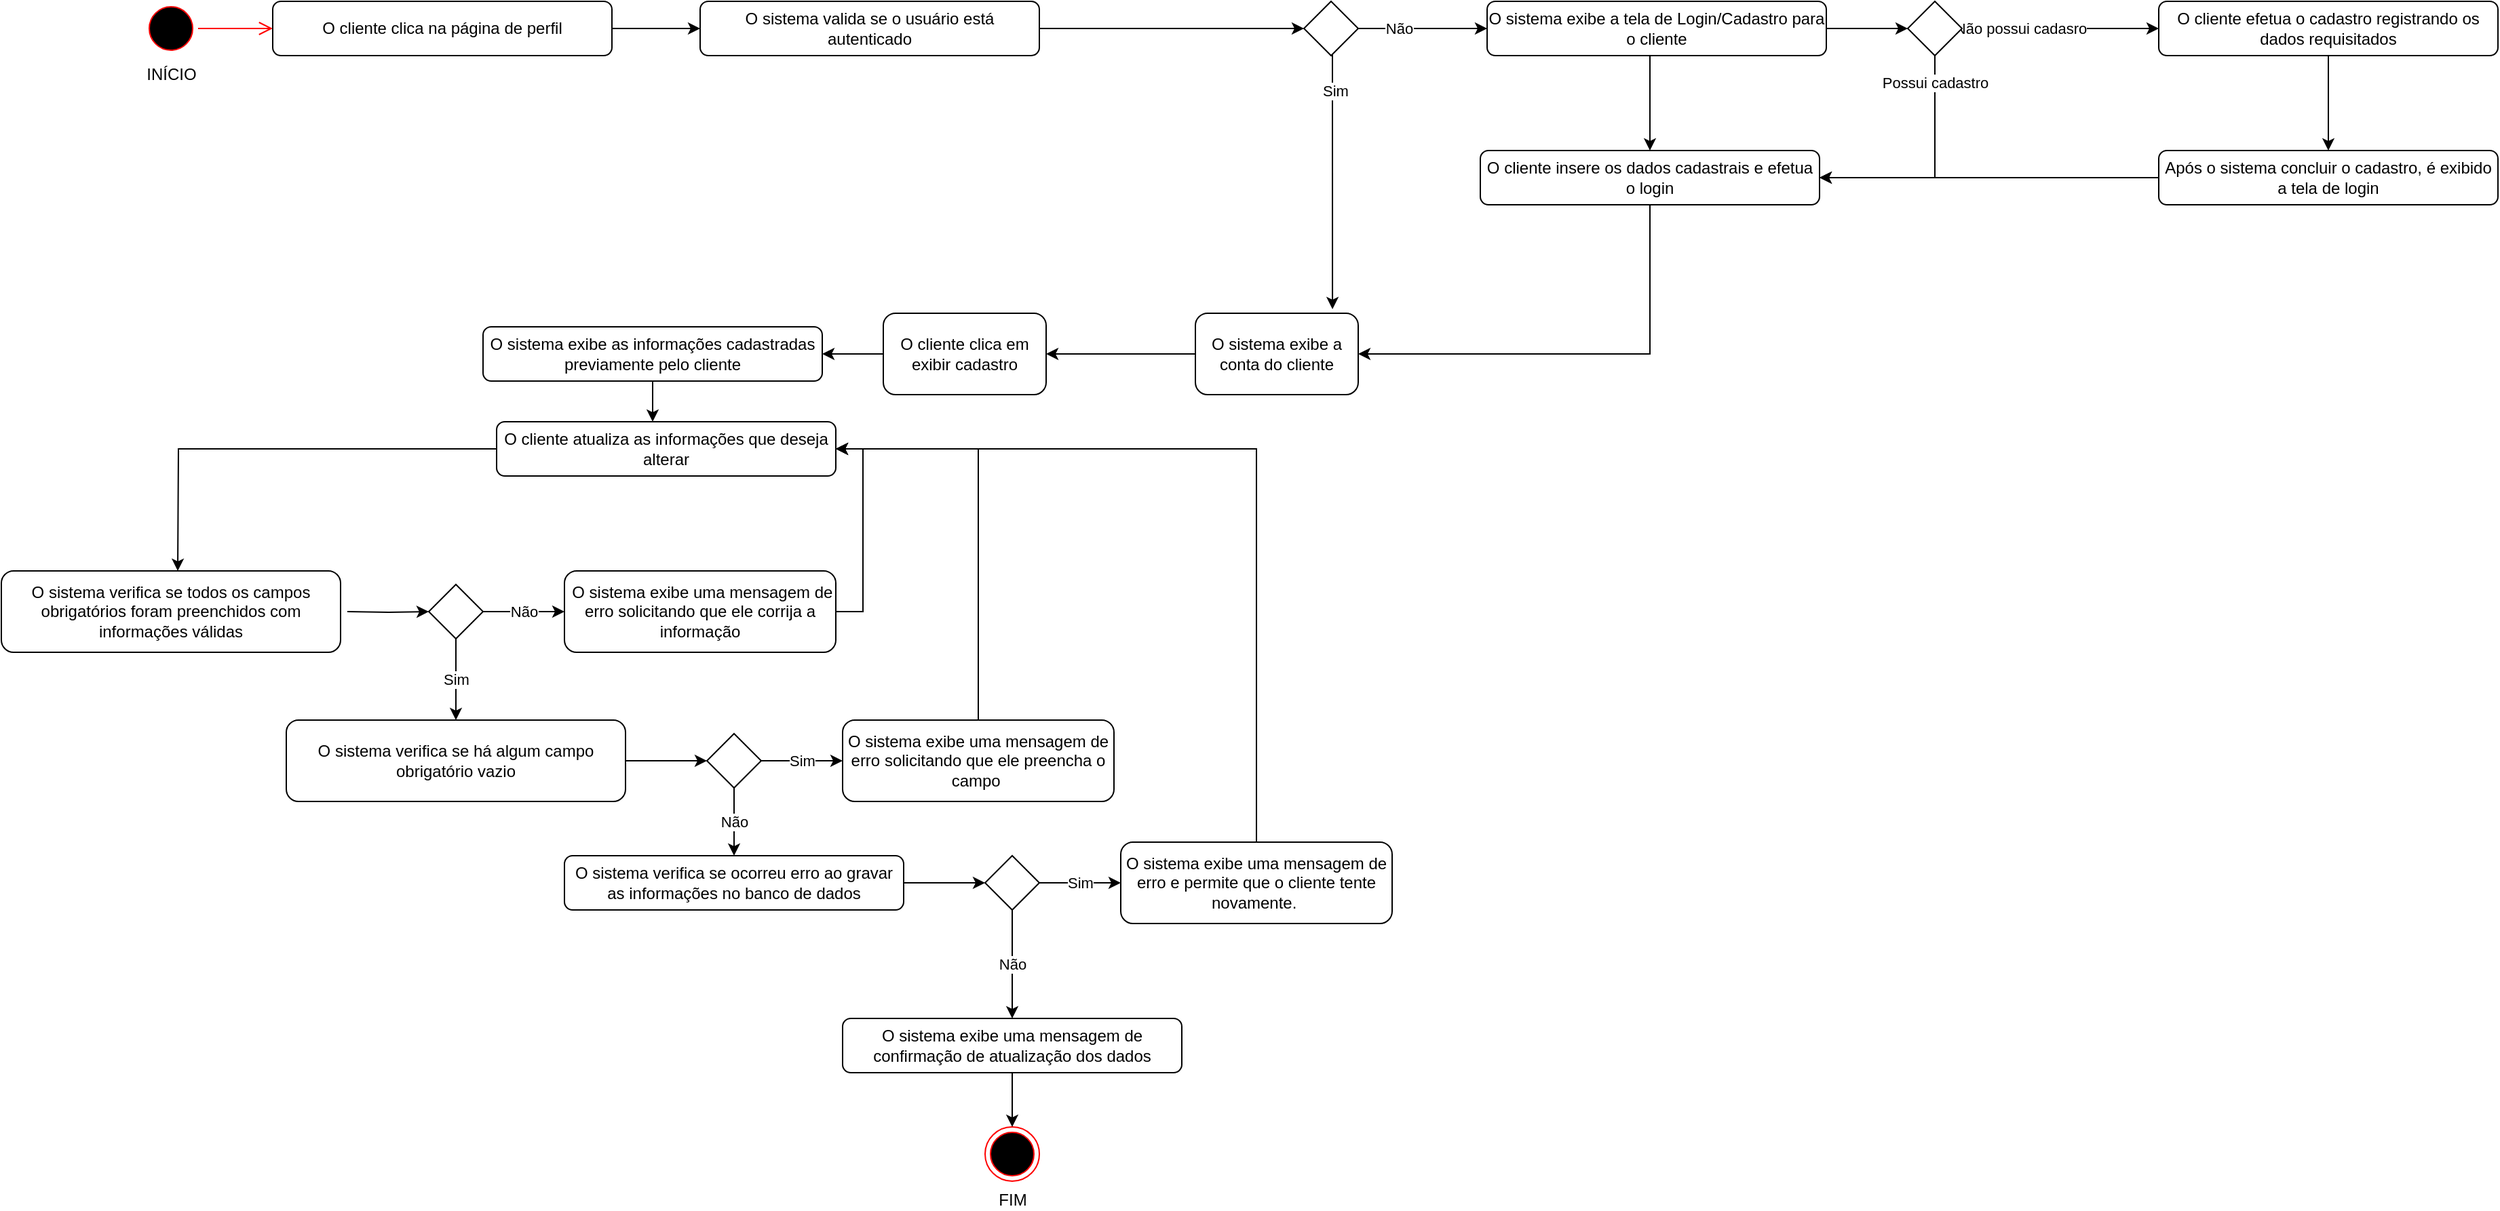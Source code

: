 <mxfile version="21.2.1" type="github">
  <diagram name="Página-1" id="QEftzoCklGQxdV4CvBpL">
    <mxGraphModel dx="2187" dy="3133" grid="1" gridSize="10" guides="1" tooltips="1" connect="1" arrows="1" fold="1" page="1" pageScale="1" pageWidth="827" pageHeight="1169" math="0" shadow="0">
      <root>
        <mxCell id="0" />
        <mxCell id="1" parent="0" />
        <mxCell id="fMxwl9yJ1ywXknfmUSI--4" style="edgeStyle=orthogonalEdgeStyle;rounded=0;orthogonalLoop=1;jettySize=auto;html=1;" edge="1" parent="1" source="oHyiwI2R3Zv_ygy-SAZ_-6" target="oHyiwI2R3Zv_ygy-SAZ_-13">
          <mxGeometry relative="1" as="geometry" />
        </mxCell>
        <mxCell id="oHyiwI2R3Zv_ygy-SAZ_-6" value="O sistema valida se o usuário está autenticado" style="rounded=1;whiteSpace=wrap;html=1;" parent="1" vertex="1">
          <mxGeometry x="265" y="-2300" width="250" height="40" as="geometry" />
        </mxCell>
        <mxCell id="oHyiwI2R3Zv_ygy-SAZ_-9" value="INÍCIO" style="ellipse;html=1;shape=startState;fillColor=#000000;strokeColor=#ff0000;labelPosition=center;verticalLabelPosition=bottom;align=center;verticalAlign=top;" parent="1" vertex="1">
          <mxGeometry x="-145" y="-2300" width="40" height="40" as="geometry" />
        </mxCell>
        <mxCell id="oHyiwI2R3Zv_ygy-SAZ_-10" value="" style="edgeStyle=orthogonalEdgeStyle;html=1;verticalAlign=bottom;endArrow=open;endSize=8;strokeColor=#ff0000;rounded=0;entryX=0;entryY=0.5;entryDx=0;entryDy=0;" parent="1" source="oHyiwI2R3Zv_ygy-SAZ_-9" target="fMxwl9yJ1ywXknfmUSI--2" edge="1">
          <mxGeometry relative="1" as="geometry">
            <mxPoint x="180" y="-2200" as="targetPoint" />
          </mxGeometry>
        </mxCell>
        <mxCell id="XJILNj6ASgRctGwiZrrv-39" style="edgeStyle=orthogonalEdgeStyle;rounded=0;orthogonalLoop=1;jettySize=auto;html=1;" parent="1" source="oHyiwI2R3Zv_ygy-SAZ_-11" target="oHyiwI2R3Zv_ygy-SAZ_-32" edge="1">
          <mxGeometry relative="1" as="geometry">
            <Array as="points">
              <mxPoint x="245" y="-1990" />
              <mxPoint x="245" y="-1990" />
            </Array>
          </mxGeometry>
        </mxCell>
        <mxCell id="oHyiwI2R3Zv_ygy-SAZ_-11" value="O sistema exibe as informações cadastradas previamente pelo cliente" style="whiteSpace=wrap;html=1;rounded=1;" parent="1" vertex="1">
          <mxGeometry x="105" y="-2060" width="250" height="40" as="geometry" />
        </mxCell>
        <mxCell id="oHyiwI2R3Zv_ygy-SAZ_-16" value="Não" style="edgeStyle=orthogonalEdgeStyle;rounded=0;orthogonalLoop=1;jettySize=auto;html=1;" parent="1" source="oHyiwI2R3Zv_ygy-SAZ_-13" target="oHyiwI2R3Zv_ygy-SAZ_-15" edge="1">
          <mxGeometry x="-0.368" relative="1" as="geometry">
            <mxPoint as="offset" />
          </mxGeometry>
        </mxCell>
        <mxCell id="fMxwl9yJ1ywXknfmUSI--13" style="edgeStyle=orthogonalEdgeStyle;rounded=0;orthogonalLoop=1;jettySize=auto;html=1;exitX=0.5;exitY=1;exitDx=0;exitDy=0;entryX=0.842;entryY=-0.05;entryDx=0;entryDy=0;entryPerimeter=0;" edge="1" parent="1" source="oHyiwI2R3Zv_ygy-SAZ_-13" target="fMxwl9yJ1ywXknfmUSI--5">
          <mxGeometry relative="1" as="geometry">
            <mxPoint x="700" y="-2100" as="targetPoint" />
            <Array as="points">
              <mxPoint x="731" y="-2260" />
            </Array>
          </mxGeometry>
        </mxCell>
        <mxCell id="fMxwl9yJ1ywXknfmUSI--14" value="Sim" style="edgeLabel;html=1;align=center;verticalAlign=middle;resizable=0;points=[];" vertex="1" connectable="0" parent="fMxwl9yJ1ywXknfmUSI--13">
          <mxGeometry x="0.261" y="2" relative="1" as="geometry">
            <mxPoint y="-92" as="offset" />
          </mxGeometry>
        </mxCell>
        <mxCell id="oHyiwI2R3Zv_ygy-SAZ_-13" value="" style="rhombus;whiteSpace=wrap;html=1;" parent="1" vertex="1">
          <mxGeometry x="710" y="-2300" width="40" height="40" as="geometry" />
        </mxCell>
        <mxCell id="oHyiwI2R3Zv_ygy-SAZ_-19" value="" style="edgeStyle=orthogonalEdgeStyle;rounded=0;orthogonalLoop=1;jettySize=auto;html=1;" parent="1" source="oHyiwI2R3Zv_ygy-SAZ_-15" target="oHyiwI2R3Zv_ygy-SAZ_-18" edge="1">
          <mxGeometry relative="1" as="geometry">
            <mxPoint x="1300" y="-2290" as="targetPoint" />
            <Array as="points">
              <mxPoint x="965" y="-2200" />
              <mxPoint x="965" y="-2200" />
            </Array>
          </mxGeometry>
        </mxCell>
        <mxCell id="XJILNj6ASgRctGwiZrrv-36" style="edgeStyle=orthogonalEdgeStyle;rounded=0;orthogonalLoop=1;jettySize=auto;html=1;exitX=1;exitY=0.5;exitDx=0;exitDy=0;" parent="1" source="oHyiwI2R3Zv_ygy-SAZ_-15" target="oHyiwI2R3Zv_ygy-SAZ_-22" edge="1">
          <mxGeometry relative="1" as="geometry" />
        </mxCell>
        <mxCell id="oHyiwI2R3Zv_ygy-SAZ_-15" value="O sistema exibe a tela de Login/Cadastro para o cliente" style="rounded=1;whiteSpace=wrap;html=1;" parent="1" vertex="1">
          <mxGeometry x="845" y="-2300" width="250" height="40" as="geometry" />
        </mxCell>
        <mxCell id="XJILNj6ASgRctGwiZrrv-33" style="edgeStyle=orthogonalEdgeStyle;rounded=0;orthogonalLoop=1;jettySize=auto;html=1;exitX=0.5;exitY=1;exitDx=0;exitDy=0;entryX=1;entryY=0.5;entryDx=0;entryDy=0;" parent="1" source="oHyiwI2R3Zv_ygy-SAZ_-18" target="fMxwl9yJ1ywXknfmUSI--5" edge="1">
          <mxGeometry relative="1" as="geometry" />
        </mxCell>
        <mxCell id="oHyiwI2R3Zv_ygy-SAZ_-18" value="O cliente insere os dados cadastrais e efetua o login" style="whiteSpace=wrap;html=1;rounded=1;" parent="1" vertex="1">
          <mxGeometry x="840" y="-2190" width="250" height="40" as="geometry" />
        </mxCell>
        <mxCell id="oHyiwI2R3Zv_ygy-SAZ_-27" value="Não possui cadasro" style="edgeStyle=orthogonalEdgeStyle;rounded=0;orthogonalLoop=1;jettySize=auto;html=1;entryX=0;entryY=0.5;entryDx=0;entryDy=0;" parent="1" source="oHyiwI2R3Zv_ygy-SAZ_-22" target="oHyiwI2R3Zv_ygy-SAZ_-26" edge="1">
          <mxGeometry x="-0.412" relative="1" as="geometry">
            <mxPoint as="offset" />
            <mxPoint x="1390" y="-2280" as="targetPoint" />
          </mxGeometry>
        </mxCell>
        <mxCell id="XJILNj6ASgRctGwiZrrv-37" value="Possui cadastro" style="edgeStyle=orthogonalEdgeStyle;rounded=0;orthogonalLoop=1;jettySize=auto;html=1;entryX=1;entryY=0.5;entryDx=0;entryDy=0;" parent="1" source="oHyiwI2R3Zv_ygy-SAZ_-22" target="oHyiwI2R3Zv_ygy-SAZ_-18" edge="1">
          <mxGeometry x="-0.771" relative="1" as="geometry">
            <Array as="points">
              <mxPoint x="1175" y="-2170" />
            </Array>
            <mxPoint as="offset" />
          </mxGeometry>
        </mxCell>
        <mxCell id="oHyiwI2R3Zv_ygy-SAZ_-22" value="" style="rhombus;whiteSpace=wrap;html=1;" parent="1" vertex="1">
          <mxGeometry x="1155" y="-2300" width="40" height="40" as="geometry" />
        </mxCell>
        <mxCell id="oHyiwI2R3Zv_ygy-SAZ_-29" value="" style="edgeStyle=orthogonalEdgeStyle;rounded=0;orthogonalLoop=1;jettySize=auto;html=1;entryX=0.5;entryY=0;entryDx=0;entryDy=0;" parent="1" source="oHyiwI2R3Zv_ygy-SAZ_-26" target="oHyiwI2R3Zv_ygy-SAZ_-28" edge="1">
          <mxGeometry relative="1" as="geometry">
            <mxPoint x="1515" y="-2260" as="sourcePoint" />
            <mxPoint x="1515" y="-2190" as="targetPoint" />
          </mxGeometry>
        </mxCell>
        <mxCell id="oHyiwI2R3Zv_ygy-SAZ_-26" value="O cliente efetua o cadastro registrando os dados requisitados" style="rounded=1;whiteSpace=wrap;html=1;" parent="1" vertex="1">
          <mxGeometry x="1340" y="-2300" width="250" height="40" as="geometry" />
        </mxCell>
        <mxCell id="XJILNj6ASgRctGwiZrrv-35" style="edgeStyle=orthogonalEdgeStyle;rounded=0;orthogonalLoop=1;jettySize=auto;html=1;entryX=1;entryY=0.5;entryDx=0;entryDy=0;" parent="1" source="oHyiwI2R3Zv_ygy-SAZ_-28" target="oHyiwI2R3Zv_ygy-SAZ_-18" edge="1">
          <mxGeometry relative="1" as="geometry">
            <Array as="points" />
            <mxPoint x="1390" y="-2170" as="sourcePoint" />
          </mxGeometry>
        </mxCell>
        <mxCell id="oHyiwI2R3Zv_ygy-SAZ_-28" value="Após o sistema concluir o cadastro, é exibido a tela de login" style="whiteSpace=wrap;html=1;rounded=1;" parent="1" vertex="1">
          <mxGeometry x="1340" y="-2190" width="250" height="40" as="geometry" />
        </mxCell>
        <mxCell id="oHyiwI2R3Zv_ygy-SAZ_-35" value="" style="edgeStyle=orthogonalEdgeStyle;rounded=0;orthogonalLoop=1;jettySize=auto;html=1;entryX=0.5;entryY=0;entryDx=0;entryDy=0;" parent="1" source="oHyiwI2R3Zv_ygy-SAZ_-32" edge="1">
          <mxGeometry relative="1" as="geometry">
            <mxPoint x="-120" y="-1880" as="targetPoint" />
          </mxGeometry>
        </mxCell>
        <mxCell id="oHyiwI2R3Zv_ygy-SAZ_-32" value="O cliente atualiza as informações que deseja alterar" style="whiteSpace=wrap;html=1;rounded=1;" parent="1" vertex="1">
          <mxGeometry x="115" y="-1990" width="250" height="40" as="geometry" />
        </mxCell>
        <mxCell id="XJILNj6ASgRctGwiZrrv-24" style="edgeStyle=orthogonalEdgeStyle;rounded=0;orthogonalLoop=1;jettySize=auto;html=1;" parent="1" source="oHyiwI2R3Zv_ygy-SAZ_-41" target="oHyiwI2R3Zv_ygy-SAZ_-66" edge="1">
          <mxGeometry relative="1" as="geometry" />
        </mxCell>
        <mxCell id="oHyiwI2R3Zv_ygy-SAZ_-41" value="O sistema verifica se ocorreu erro ao gravar as informações no banco de dados" style="whiteSpace=wrap;html=1;rounded=1;" parent="1" vertex="1">
          <mxGeometry x="165" y="-1670" width="250" height="40" as="geometry" />
        </mxCell>
        <mxCell id="oHyiwI2R3Zv_ygy-SAZ_-42" value="FIM" style="ellipse;html=1;shape=endState;fillColor=#000000;strokeColor=#ff0000;labelPosition=center;verticalLabelPosition=bottom;align=center;verticalAlign=top;" parent="1" vertex="1">
          <mxGeometry x="475" y="-1470" width="40" height="40" as="geometry" />
        </mxCell>
        <mxCell id="XJILNj6ASgRctGwiZrrv-23" style="edgeStyle=orthogonalEdgeStyle;rounded=0;orthogonalLoop=1;jettySize=auto;html=1;" parent="1" source="oHyiwI2R3Zv_ygy-SAZ_-43" target="oHyiwI2R3Zv_ygy-SAZ_-45" edge="1">
          <mxGeometry relative="1" as="geometry" />
        </mxCell>
        <mxCell id="oHyiwI2R3Zv_ygy-SAZ_-43" value="O sistema verifica se há algum campo obrigatório vazio" style="whiteSpace=wrap;html=1;rounded=1;" parent="1" vertex="1">
          <mxGeometry x="-40" y="-1770" width="250" height="60" as="geometry" />
        </mxCell>
        <mxCell id="oHyiwI2R3Zv_ygy-SAZ_-49" value="Sim" style="edgeStyle=orthogonalEdgeStyle;rounded=0;orthogonalLoop=1;jettySize=auto;html=1;" parent="1" source="oHyiwI2R3Zv_ygy-SAZ_-45" target="oHyiwI2R3Zv_ygy-SAZ_-48" edge="1">
          <mxGeometry relative="1" as="geometry" />
        </mxCell>
        <mxCell id="XJILNj6ASgRctGwiZrrv-22" value="Não" style="edgeStyle=orthogonalEdgeStyle;rounded=0;orthogonalLoop=1;jettySize=auto;html=1;" parent="1" source="oHyiwI2R3Zv_ygy-SAZ_-45" target="oHyiwI2R3Zv_ygy-SAZ_-41" edge="1">
          <mxGeometry relative="1" as="geometry" />
        </mxCell>
        <mxCell id="oHyiwI2R3Zv_ygy-SAZ_-45" value="" style="rhombus;whiteSpace=wrap;html=1;" parent="1" vertex="1">
          <mxGeometry x="270" y="-1760" width="40" height="40" as="geometry" />
        </mxCell>
        <mxCell id="oHyiwI2R3Zv_ygy-SAZ_-62" style="edgeStyle=orthogonalEdgeStyle;rounded=0;orthogonalLoop=1;jettySize=auto;html=1;entryX=1;entryY=0.5;entryDx=0;entryDy=0;exitX=0.5;exitY=0;exitDx=0;exitDy=0;" parent="1" source="oHyiwI2R3Zv_ygy-SAZ_-48" target="oHyiwI2R3Zv_ygy-SAZ_-32" edge="1">
          <mxGeometry relative="1" as="geometry" />
        </mxCell>
        <mxCell id="oHyiwI2R3Zv_ygy-SAZ_-48" value="O sistema exibe uma mensagem de erro solicitando que ele preencha o campo&amp;nbsp;" style="rounded=1;whiteSpace=wrap;html=1;" parent="1" vertex="1">
          <mxGeometry x="370" y="-1770" width="200" height="60" as="geometry" />
        </mxCell>
        <mxCell id="XJILNj6ASgRctGwiZrrv-3" style="edgeStyle=orthogonalEdgeStyle;rounded=0;orthogonalLoop=1;jettySize=auto;html=1;" parent="1" target="oHyiwI2R3Zv_ygy-SAZ_-53" edge="1">
          <mxGeometry relative="1" as="geometry">
            <mxPoint x="5" y="-1850" as="sourcePoint" />
          </mxGeometry>
        </mxCell>
        <mxCell id="oHyiwI2R3Zv_ygy-SAZ_-50" value="O sistema verifica se todos os campos obrigatórios foram preenchidos com informações válidas" style="whiteSpace=wrap;html=1;rounded=1;" parent="1" vertex="1">
          <mxGeometry x="-250" y="-1880" width="250" height="60" as="geometry" />
        </mxCell>
        <mxCell id="XJILNj6ASgRctGwiZrrv-2" value="Sim" style="edgeStyle=orthogonalEdgeStyle;rounded=0;orthogonalLoop=1;jettySize=auto;html=1;" parent="1" source="oHyiwI2R3Zv_ygy-SAZ_-53" target="oHyiwI2R3Zv_ygy-SAZ_-43" edge="1">
          <mxGeometry relative="1" as="geometry" />
        </mxCell>
        <mxCell id="XJILNj6ASgRctGwiZrrv-30" value="Não" style="edgeStyle=orthogonalEdgeStyle;rounded=0;orthogonalLoop=1;jettySize=auto;html=1;" parent="1" source="oHyiwI2R3Zv_ygy-SAZ_-53" target="oHyiwI2R3Zv_ygy-SAZ_-59" edge="1">
          <mxGeometry relative="1" as="geometry" />
        </mxCell>
        <mxCell id="oHyiwI2R3Zv_ygy-SAZ_-53" value="" style="rhombus;whiteSpace=wrap;html=1;" parent="1" vertex="1">
          <mxGeometry x="65" y="-1870" width="40" height="40" as="geometry" />
        </mxCell>
        <mxCell id="XJILNj6ASgRctGwiZrrv-1" style="edgeStyle=orthogonalEdgeStyle;rounded=0;orthogonalLoop=1;jettySize=auto;html=1;entryX=1;entryY=0.5;entryDx=0;entryDy=0;exitX=1;exitY=0.5;exitDx=0;exitDy=0;" parent="1" source="oHyiwI2R3Zv_ygy-SAZ_-59" target="oHyiwI2R3Zv_ygy-SAZ_-32" edge="1">
          <mxGeometry relative="1" as="geometry" />
        </mxCell>
        <mxCell id="oHyiwI2R3Zv_ygy-SAZ_-59" value="&amp;nbsp;O sistema exibe uma mensagem de erro solicitando que ele corrija a informação" style="rounded=1;whiteSpace=wrap;html=1;" parent="1" vertex="1">
          <mxGeometry x="165" y="-1880" width="200" height="60" as="geometry" />
        </mxCell>
        <mxCell id="oHyiwI2R3Zv_ygy-SAZ_-69" value="Sim" style="edgeStyle=orthogonalEdgeStyle;rounded=0;orthogonalLoop=1;jettySize=auto;html=1;" parent="1" source="oHyiwI2R3Zv_ygy-SAZ_-66" target="oHyiwI2R3Zv_ygy-SAZ_-68" edge="1">
          <mxGeometry relative="1" as="geometry" />
        </mxCell>
        <mxCell id="XJILNj6ASgRctGwiZrrv-25" value="Não" style="edgeStyle=orthogonalEdgeStyle;rounded=0;orthogonalLoop=1;jettySize=auto;html=1;" parent="1" source="oHyiwI2R3Zv_ygy-SAZ_-66" target="oHyiwI2R3Zv_ygy-SAZ_-71" edge="1">
          <mxGeometry relative="1" as="geometry" />
        </mxCell>
        <mxCell id="oHyiwI2R3Zv_ygy-SAZ_-66" value="" style="rhombus;whiteSpace=wrap;html=1;" parent="1" vertex="1">
          <mxGeometry x="475" y="-1670" width="40" height="40" as="geometry" />
        </mxCell>
        <mxCell id="oHyiwI2R3Zv_ygy-SAZ_-70" style="edgeStyle=orthogonalEdgeStyle;rounded=0;orthogonalLoop=1;jettySize=auto;html=1;entryX=1;entryY=0.5;entryDx=0;entryDy=0;exitX=0.5;exitY=0;exitDx=0;exitDy=0;" parent="1" source="oHyiwI2R3Zv_ygy-SAZ_-68" target="oHyiwI2R3Zv_ygy-SAZ_-32" edge="1">
          <mxGeometry relative="1" as="geometry" />
        </mxCell>
        <mxCell id="oHyiwI2R3Zv_ygy-SAZ_-68" value="O sistema exibe uma mensagem de erro e permite que o cliente tente novamente.&amp;nbsp;" style="rounded=1;whiteSpace=wrap;html=1;" parent="1" vertex="1">
          <mxGeometry x="575" y="-1680" width="200" height="60" as="geometry" />
        </mxCell>
        <mxCell id="oHyiwI2R3Zv_ygy-SAZ_-73" style="edgeStyle=orthogonalEdgeStyle;rounded=0;orthogonalLoop=1;jettySize=auto;html=1;" parent="1" source="oHyiwI2R3Zv_ygy-SAZ_-71" target="oHyiwI2R3Zv_ygy-SAZ_-42" edge="1">
          <mxGeometry relative="1" as="geometry" />
        </mxCell>
        <mxCell id="oHyiwI2R3Zv_ygy-SAZ_-71" value="O sistema exibe uma mensagem de confirmação de atualização dos dados" style="whiteSpace=wrap;html=1;rounded=1;" parent="1" vertex="1">
          <mxGeometry x="370" y="-1550" width="250" height="40" as="geometry" />
        </mxCell>
        <mxCell id="fMxwl9yJ1ywXknfmUSI--3" style="edgeStyle=orthogonalEdgeStyle;rounded=0;orthogonalLoop=1;jettySize=auto;html=1;" edge="1" parent="1" source="fMxwl9yJ1ywXknfmUSI--2" target="oHyiwI2R3Zv_ygy-SAZ_-6">
          <mxGeometry relative="1" as="geometry" />
        </mxCell>
        <mxCell id="fMxwl9yJ1ywXknfmUSI--2" value="O cliente clica na página de perfil" style="rounded=1;whiteSpace=wrap;html=1;" vertex="1" parent="1">
          <mxGeometry x="-50" y="-2300" width="250" height="40" as="geometry" />
        </mxCell>
        <mxCell id="fMxwl9yJ1ywXknfmUSI--11" style="edgeStyle=orthogonalEdgeStyle;rounded=0;orthogonalLoop=1;jettySize=auto;html=1;" edge="1" parent="1" source="fMxwl9yJ1ywXknfmUSI--5" target="fMxwl9yJ1ywXknfmUSI--9">
          <mxGeometry relative="1" as="geometry" />
        </mxCell>
        <mxCell id="fMxwl9yJ1ywXknfmUSI--5" value="O sistema exibe a conta do cliente" style="rounded=1;whiteSpace=wrap;html=1;" vertex="1" parent="1">
          <mxGeometry x="630" y="-2070" width="120" height="60" as="geometry" />
        </mxCell>
        <mxCell id="fMxwl9yJ1ywXknfmUSI--10" style="edgeStyle=orthogonalEdgeStyle;rounded=0;orthogonalLoop=1;jettySize=auto;html=1;" edge="1" parent="1" source="fMxwl9yJ1ywXknfmUSI--9" target="oHyiwI2R3Zv_ygy-SAZ_-11">
          <mxGeometry relative="1" as="geometry" />
        </mxCell>
        <mxCell id="fMxwl9yJ1ywXknfmUSI--9" value="O cliente clica em exibir cadastro" style="rounded=1;whiteSpace=wrap;html=1;" vertex="1" parent="1">
          <mxGeometry x="400" y="-2070" width="120" height="60" as="geometry" />
        </mxCell>
      </root>
    </mxGraphModel>
  </diagram>
</mxfile>
